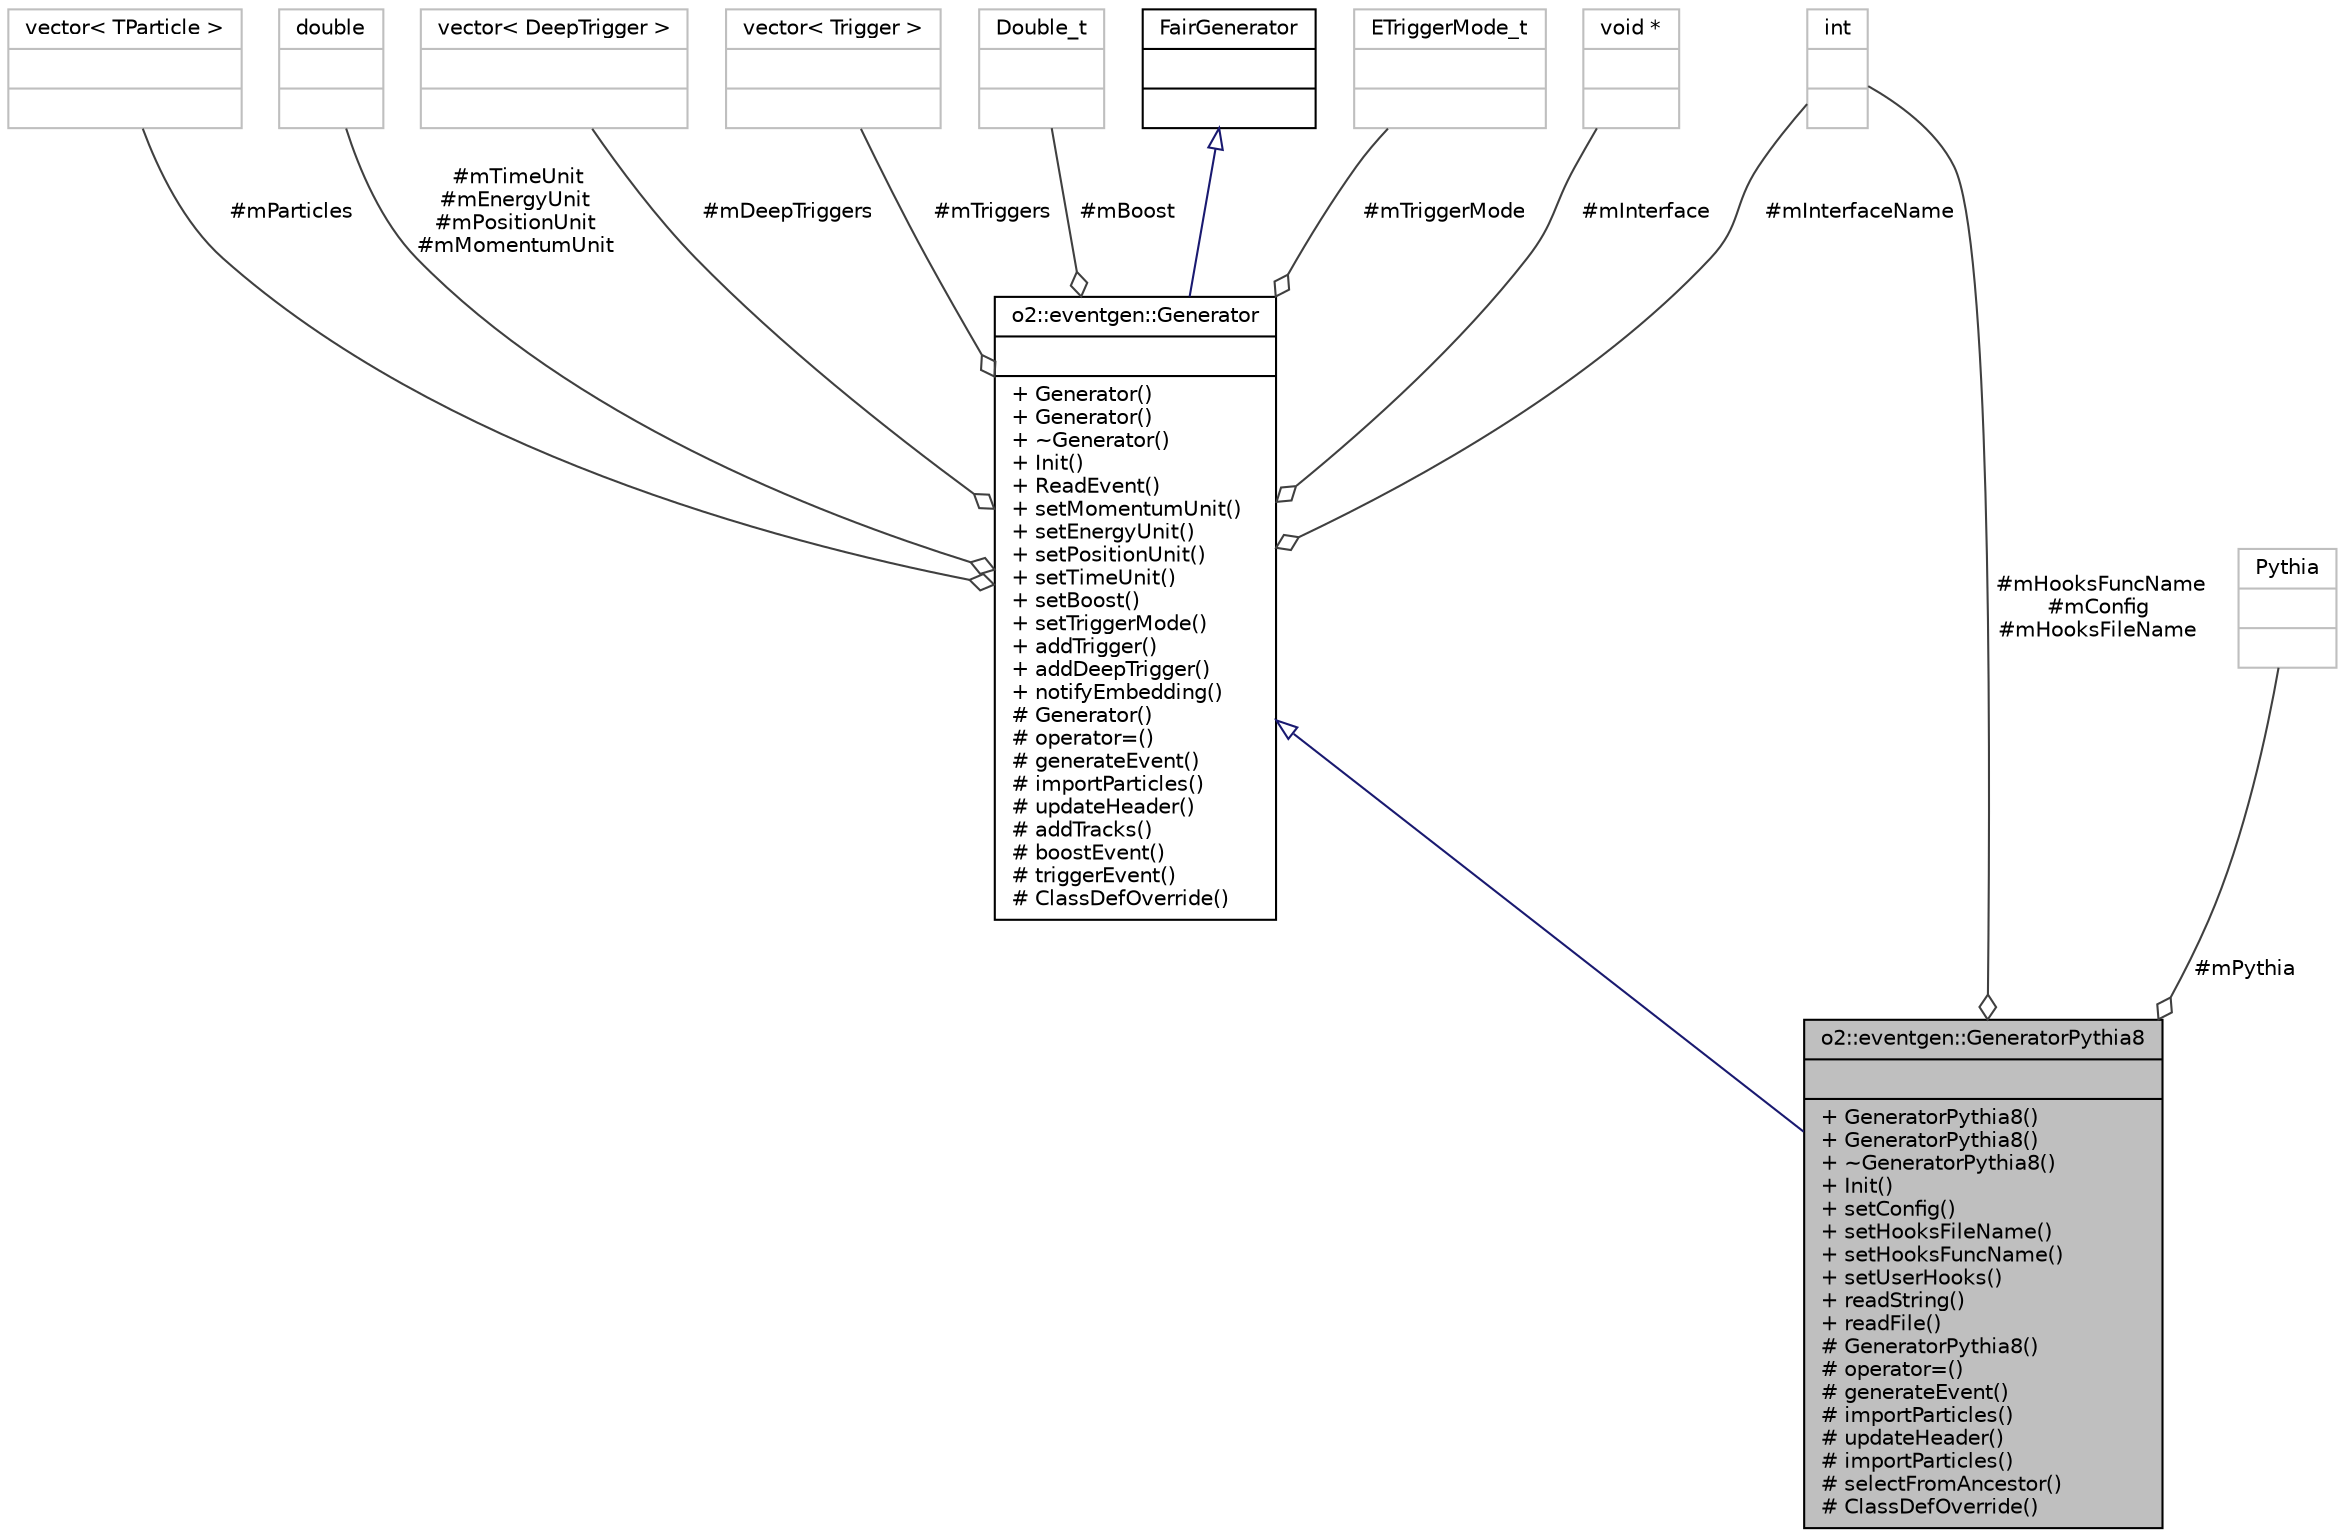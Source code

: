 digraph "o2::eventgen::GeneratorPythia8"
{
 // INTERACTIVE_SVG=YES
  bgcolor="transparent";
  edge [fontname="Helvetica",fontsize="10",labelfontname="Helvetica",labelfontsize="10"];
  node [fontname="Helvetica",fontsize="10",shape=record];
  Node3 [label="{o2::eventgen::GeneratorPythia8\n||+ GeneratorPythia8()\l+ GeneratorPythia8()\l+ ~GeneratorPythia8()\l+ Init()\l+ setConfig()\l+ setHooksFileName()\l+ setHooksFuncName()\l+ setUserHooks()\l+ readString()\l+ readFile()\l# GeneratorPythia8()\l# operator=()\l# generateEvent()\l# importParticles()\l# updateHeader()\l# importParticles()\l# selectFromAncestor()\l# ClassDefOverride()\l}",height=0.2,width=0.4,color="black", fillcolor="grey75", style="filled", fontcolor="black"];
  Node4 -> Node3 [dir="back",color="midnightblue",fontsize="10",style="solid",arrowtail="onormal",fontname="Helvetica"];
  Node4 [label="{o2::eventgen::Generator\n||+ Generator()\l+ Generator()\l+ ~Generator()\l+ Init()\l+ ReadEvent()\l+ setMomentumUnit()\l+ setEnergyUnit()\l+ setPositionUnit()\l+ setTimeUnit()\l+ setBoost()\l+ setTriggerMode()\l+ addTrigger()\l+ addDeepTrigger()\l+ notifyEmbedding()\l# Generator()\l# operator=()\l# generateEvent()\l# importParticles()\l# updateHeader()\l# addTracks()\l# boostEvent()\l# triggerEvent()\l# ClassDefOverride()\l}",height=0.2,width=0.4,color="black",URL="$d3/da7/classo2_1_1eventgen_1_1Generator.html"];
  Node5 -> Node4 [dir="back",color="midnightblue",fontsize="10",style="solid",arrowtail="onormal",fontname="Helvetica"];
  Node5 [label="{FairGenerator\n||}",height=0.2,width=0.4,color="black",URL="$df/d40/classFairGenerator.html"];
  Node6 -> Node4 [color="grey25",fontsize="10",style="solid",label=" #mParticles" ,arrowhead="odiamond",fontname="Helvetica"];
  Node6 [label="{vector\< TParticle \>\n||}",height=0.2,width=0.4,color="grey75"];
  Node7 -> Node4 [color="grey25",fontsize="10",style="solid",label=" #mTimeUnit\n#mEnergyUnit\n#mPositionUnit\n#mMomentumUnit" ,arrowhead="odiamond",fontname="Helvetica"];
  Node7 [label="{double\n||}",height=0.2,width=0.4,color="grey75"];
  Node8 -> Node4 [color="grey25",fontsize="10",style="solid",label=" #mDeepTriggers" ,arrowhead="odiamond",fontname="Helvetica"];
  Node8 [label="{vector\< DeepTrigger \>\n||}",height=0.2,width=0.4,color="grey75"];
  Node9 -> Node4 [color="grey25",fontsize="10",style="solid",label=" #mTriggers" ,arrowhead="odiamond",fontname="Helvetica"];
  Node9 [label="{vector\< Trigger \>\n||}",height=0.2,width=0.4,color="grey75"];
  Node10 -> Node4 [color="grey25",fontsize="10",style="solid",label=" #mBoost" ,arrowhead="odiamond",fontname="Helvetica"];
  Node10 [label="{Double_t\n||}",height=0.2,width=0.4,color="grey75"];
  Node11 -> Node4 [color="grey25",fontsize="10",style="solid",label=" #mInterfaceName" ,arrowhead="odiamond",fontname="Helvetica"];
  Node11 [label="{int\n||}",height=0.2,width=0.4,color="grey75"];
  Node12 -> Node4 [color="grey25",fontsize="10",style="solid",label=" #mTriggerMode" ,arrowhead="odiamond",fontname="Helvetica"];
  Node12 [label="{ETriggerMode_t\n||}",height=0.2,width=0.4,color="grey75"];
  Node13 -> Node4 [color="grey25",fontsize="10",style="solid",label=" #mInterface" ,arrowhead="odiamond",fontname="Helvetica"];
  Node13 [label="{void *\n||}",height=0.2,width=0.4,color="grey75"];
  Node11 -> Node3 [color="grey25",fontsize="10",style="solid",label=" #mHooksFuncName\n#mConfig\n#mHooksFileName" ,arrowhead="odiamond",fontname="Helvetica"];
  Node14 -> Node3 [color="grey25",fontsize="10",style="solid",label=" #mPythia" ,arrowhead="odiamond",fontname="Helvetica"];
  Node14 [label="{Pythia\n||}",height=0.2,width=0.4,color="grey75"];
}
